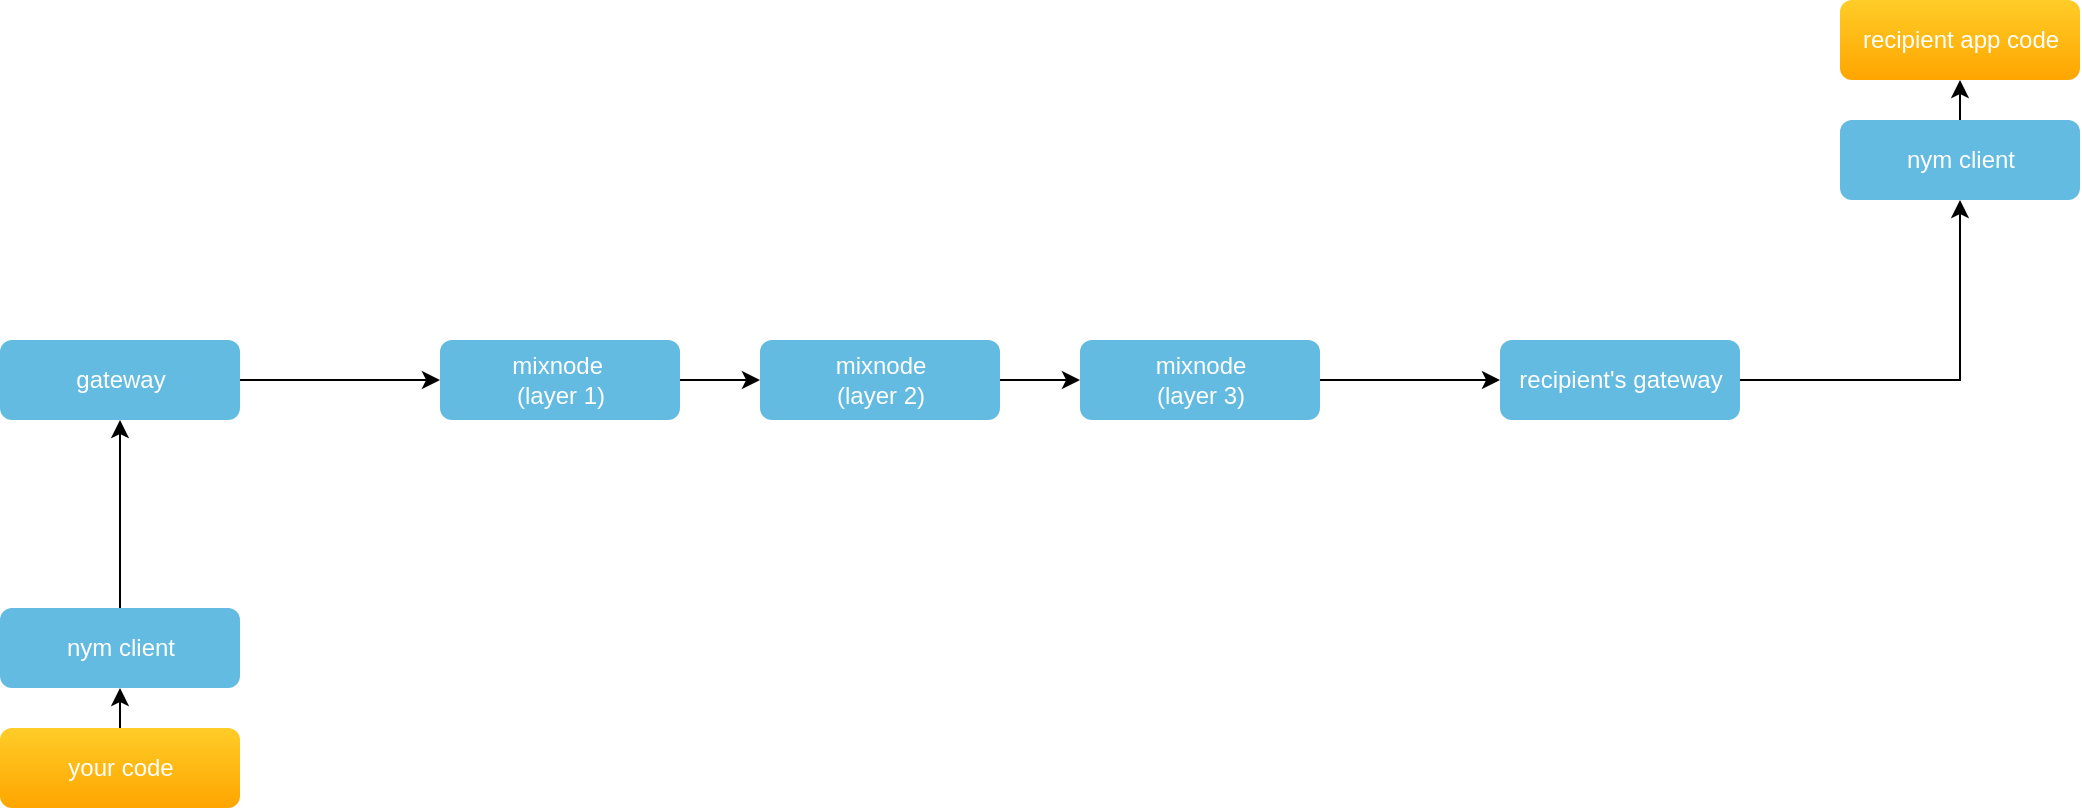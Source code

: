 <mxfile version="20.4.0" type="device"><diagram id="6a731a19-8d31-9384-78a2-239565b7b9f0" name="Page-1"><mxGraphModel dx="1422" dy="786" grid="1" gridSize="10" guides="1" tooltips="1" connect="1" arrows="1" fold="1" page="1" pageScale="1" pageWidth="1169" pageHeight="827" background="#ffffff" math="0" shadow="0"><root><mxCell id="0"/><mxCell id="1" parent="0"/><mxCell id="1397" style="edgeStyle=orthogonalEdgeStyle;rounded=0;orthogonalLoop=1;jettySize=auto;html=1;exitX=1;exitY=0.5;exitDx=0;exitDy=0;entryX=0;entryY=0.5;entryDx=0;entryDy=0;" parent="1" source="iYXQ7Nyt1rIkLqZsySKX-1545" target="1394" edge="1"><mxGeometry relative="1" as="geometry"/></mxCell><mxCell id="iYXQ7Nyt1rIkLqZsySKX-1545" value="gateway" style="rounded=1;fillColor=#64BBE2;strokeColor=none;strokeWidth=3;shadow=0;html=1;fontColor=#FFFFFF;" parent="1" vertex="1"><mxGeometry x="60" y="280" width="120" height="40" as="geometry"/></mxCell><mxCell id="1393" style="edgeStyle=orthogonalEdgeStyle;rounded=0;orthogonalLoop=1;jettySize=auto;html=1;exitX=0.5;exitY=0;exitDx=0;exitDy=0;entryX=0.5;entryY=1;entryDx=0;entryDy=0;" parent="1" source="iYXQ7Nyt1rIkLqZsySKX-1555" target="iYXQ7Nyt1rIkLqZsySKX-1545" edge="1"><mxGeometry relative="1" as="geometry"/></mxCell><mxCell id="iYXQ7Nyt1rIkLqZsySKX-1555" value="nym client" style="rounded=1;fillColor=#64BBE2;strokeColor=none;strokeWidth=3;shadow=0;html=1;fontColor=#FFFFFF;" parent="1" vertex="1"><mxGeometry x="60" y="414" width="120" height="40" as="geometry"/></mxCell><mxCell id="1392" style="edgeStyle=orthogonalEdgeStyle;rounded=0;orthogonalLoop=1;jettySize=auto;html=1;exitX=0.5;exitY=0;exitDx=0;exitDy=0;entryX=0.5;entryY=1;entryDx=0;entryDy=0;" parent="1" source="iYXQ7Nyt1rIkLqZsySKX-1557" target="iYXQ7Nyt1rIkLqZsySKX-1555" edge="1"><mxGeometry relative="1" as="geometry"/></mxCell><mxCell id="iYXQ7Nyt1rIkLqZsySKX-1557" value="your code" style="rounded=1;fillColor=#ffcd28;strokeColor=none;strokeWidth=3;shadow=0;html=1;gradientColor=#ffa500;fontColor=#FFFFFF;" parent="1" vertex="1"><mxGeometry x="60" y="474" width="120" height="40" as="geometry"/></mxCell><mxCell id="1398" style="edgeStyle=orthogonalEdgeStyle;rounded=0;orthogonalLoop=1;jettySize=auto;html=1;exitX=1;exitY=0.5;exitDx=0;exitDy=0;entryX=0;entryY=0.5;entryDx=0;entryDy=0;" parent="1" source="1394" target="1395" edge="1"><mxGeometry relative="1" as="geometry"/></mxCell><mxCell id="1394" value="mixnode&amp;nbsp;&lt;br&gt;(layer 1)" style="rounded=1;fillColor=#64BBE2;strokeColor=none;strokeWidth=3;shadow=0;html=1;fontColor=#FFFFFF;" parent="1" vertex="1"><mxGeometry x="280" y="280" width="120" height="40" as="geometry"/></mxCell><mxCell id="1401" style="edgeStyle=orthogonalEdgeStyle;rounded=0;orthogonalLoop=1;jettySize=auto;html=1;" parent="1" source="1395" target="1396" edge="1"><mxGeometry relative="1" as="geometry"/></mxCell><mxCell id="1395" value="mixnode&lt;br&gt;(layer 2)" style="rounded=1;fillColor=#64BBE2;strokeColor=none;strokeWidth=3;shadow=0;html=1;fontColor=#FFFFFF;" parent="1" vertex="1"><mxGeometry x="440" y="280" width="120" height="40" as="geometry"/></mxCell><mxCell id="6XourZqVpTwrjCD2IhZg-1405" style="edgeStyle=orthogonalEdgeStyle;rounded=0;orthogonalLoop=1;jettySize=auto;html=1;entryX=0;entryY=0.5;entryDx=0;entryDy=0;" edge="1" parent="1" source="1396" target="6XourZqVpTwrjCD2IhZg-1404"><mxGeometry relative="1" as="geometry"/></mxCell><mxCell id="1396" value="mixnode&lt;br&gt;(layer 3)" style="rounded=1;fillColor=#64BBE2;strokeColor=none;strokeWidth=3;shadow=0;html=1;fontColor=#FFFFFF;" parent="1" vertex="1"><mxGeometry x="600" y="280" width="120" height="40" as="geometry"/></mxCell><mxCell id="6XourZqVpTwrjCD2IhZg-1407" style="edgeStyle=orthogonalEdgeStyle;rounded=0;orthogonalLoop=1;jettySize=auto;html=1;exitX=0.5;exitY=0;exitDx=0;exitDy=0;entryX=0.5;entryY=1;entryDx=0;entryDy=0;" edge="1" parent="1" source="6XourZqVpTwrjCD2IhZg-1402" target="6XourZqVpTwrjCD2IhZg-1403"><mxGeometry relative="1" as="geometry"/></mxCell><mxCell id="6XourZqVpTwrjCD2IhZg-1402" value="nym client" style="rounded=1;fillColor=#64BBE2;strokeColor=none;strokeWidth=3;shadow=0;html=1;fontColor=#FFFFFF;" vertex="1" parent="1"><mxGeometry x="980" y="170" width="120" height="40" as="geometry"/></mxCell><mxCell id="6XourZqVpTwrjCD2IhZg-1403" value="recipient app code" style="rounded=1;fillColor=#ffcd28;strokeColor=none;strokeWidth=3;shadow=0;html=1;gradientColor=#ffa500;fontColor=#FFFFFF;" vertex="1" parent="1"><mxGeometry x="980" y="110" width="120" height="40" as="geometry"/></mxCell><mxCell id="6XourZqVpTwrjCD2IhZg-1406" style="edgeStyle=orthogonalEdgeStyle;rounded=0;orthogonalLoop=1;jettySize=auto;html=1;entryX=0.5;entryY=1;entryDx=0;entryDy=0;" edge="1" parent="1" source="6XourZqVpTwrjCD2IhZg-1404" target="6XourZqVpTwrjCD2IhZg-1402"><mxGeometry relative="1" as="geometry"/></mxCell><mxCell id="6XourZqVpTwrjCD2IhZg-1404" value="recipient's gateway" style="rounded=1;fillColor=#64BBE2;strokeColor=none;strokeWidth=3;shadow=0;html=1;fontColor=#FFFFFF;" vertex="1" parent="1"><mxGeometry x="810" y="280" width="120" height="40" as="geometry"/></mxCell></root></mxGraphModel></diagram></mxfile>
